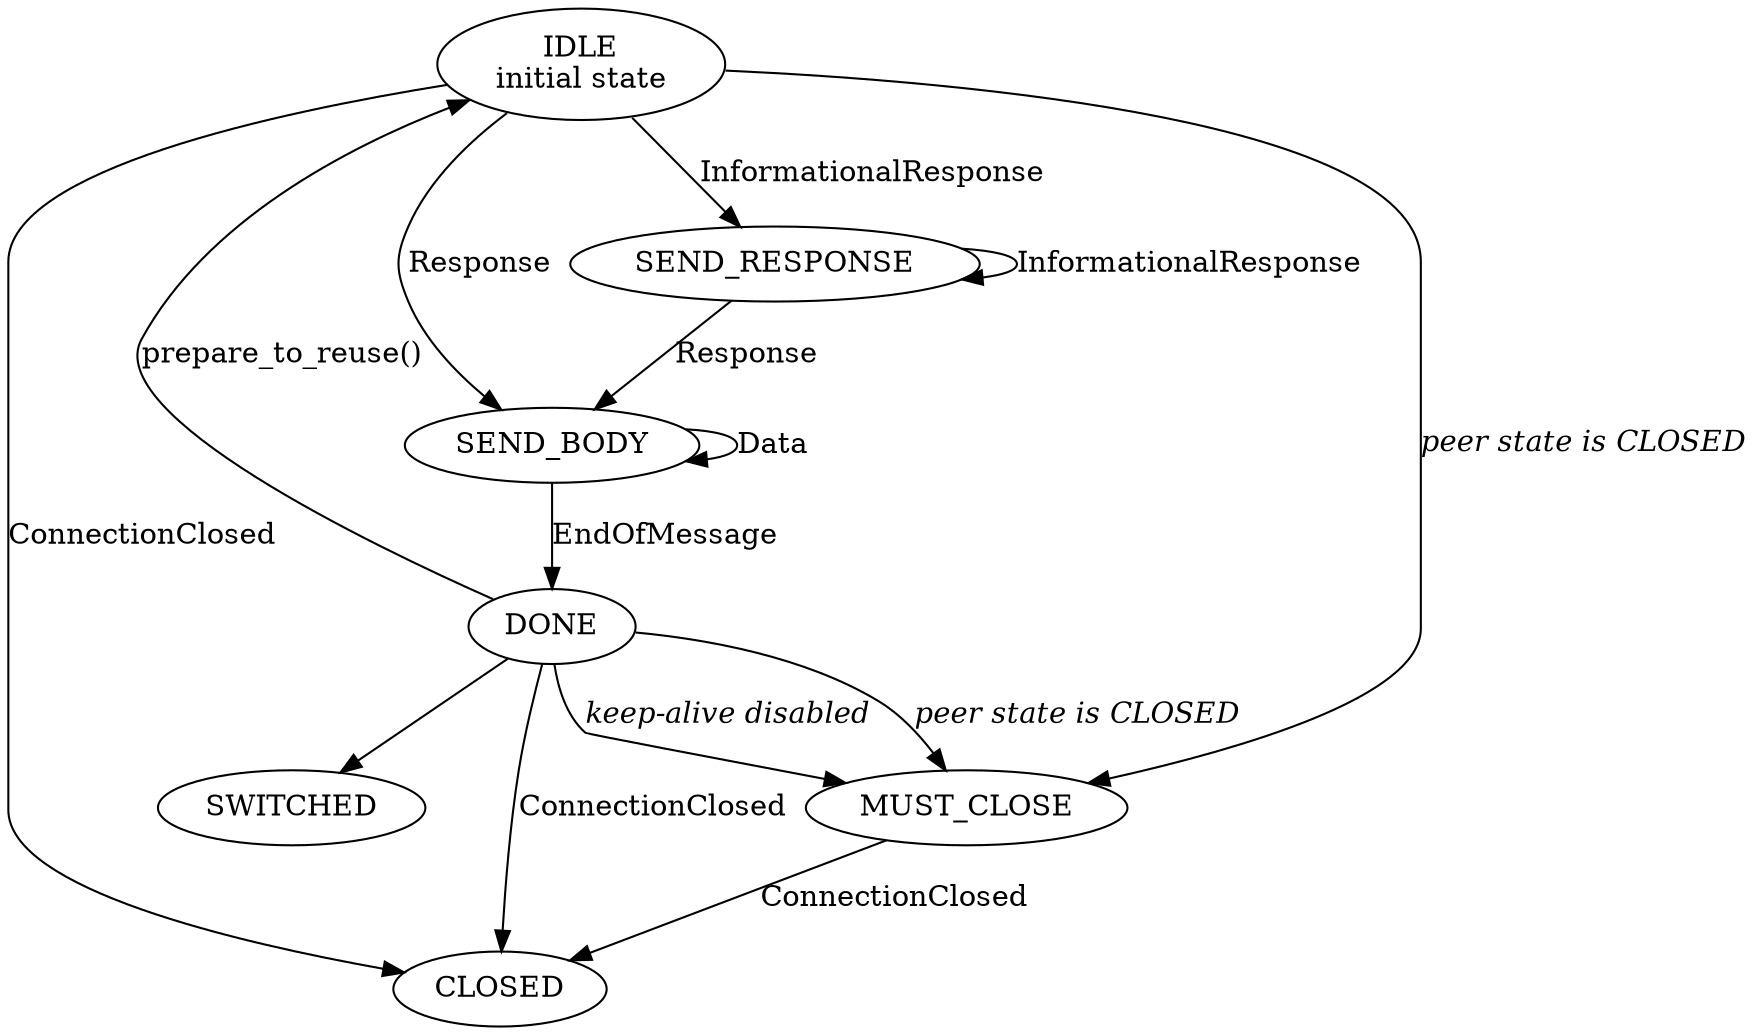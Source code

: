 digraph {
  IDLE [label="IDLE\ninitial state"]
  IDLE -> SEND_RESPONSE [label="InformationalResponse"]
  IDLE -> SEND_BODY [label="Response"]
  SEND_RESPONSE -> SEND_RESPONSE [label="InformationalResponse"]
  SEND_RESPONSE -> SEND_BODY [label="Response"]
  SEND_BODY -> SEND_BODY [label="Data"]
  SEND_BODY -> DONE [label="EndOfMessage"]

  DONE -> CLOSED [label="ConnectionClosed"]
  MUST_CLOSE -> CLOSED [label="ConnectionClosed"]
  IDLE -> CLOSED [label="ConnectionClosed"]

  IDLE -> MUST_CLOSE [label=<<i>peer state is CLOSED</i>>]
  DONE -> MUST_CLOSE [label=<<i>peer state is CLOSED</i>>]
  DONE -> MUST_CLOSE [label=<<i>keep-alive disabled</i>>]

  DONE -> SWITCHED

  DONE -> IDLE [label="prepare_to_reuse()", weight=0]
}
